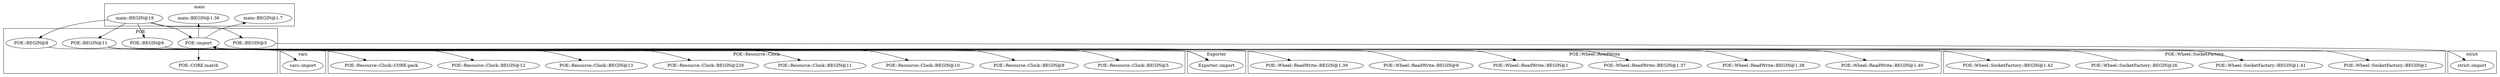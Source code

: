 digraph {
graph [overlap=false]
subgraph cluster_POE {
	label="POE";
	"POE::BEGIN@8";
	"POE::CORE:match";
	"POE::BEGIN@11";
	"POE::import";
	"POE::BEGIN@5";
	"POE::BEGIN@6";
}
subgraph cluster_POE_Wheel_ReadWrite {
	label="POE::Wheel::ReadWrite";
	"POE::Wheel::ReadWrite::BEGIN@1.37";
	"POE::Wheel::ReadWrite::BEGIN@1";
	"POE::Wheel::ReadWrite::BEGIN@9";
	"POE::Wheel::ReadWrite::BEGIN@1.39";
	"POE::Wheel::ReadWrite::BEGIN@1.40";
	"POE::Wheel::ReadWrite::BEGIN@1.38";
}
subgraph cluster_POE_Resource_Clock {
	label="POE::Resource::Clock";
	"POE::Resource::Clock::BEGIN@220";
	"POE::Resource::Clock::BEGIN@13";
	"POE::Resource::Clock::BEGIN@12";
	"POE::Resource::Clock::CORE:pack";
	"POE::Resource::Clock::BEGIN@5";
	"POE::Resource::Clock::BEGIN@8";
	"POE::Resource::Clock::BEGIN@10";
	"POE::Resource::Clock::BEGIN@11";
}
subgraph cluster_strict {
	label="strict";
	"strict::import";
}
subgraph cluster_main {
	label="main";
	"main::BEGIN@1.36";
	"main::BEGIN@19";
	"main::BEGIN@1.7";
}
subgraph cluster_Exporter {
	label="Exporter";
	"Exporter::import";
}
subgraph cluster_vars {
	label="vars";
	"vars::import";
}
subgraph cluster_POE_Wheel_SocketFactory {
	label="POE::Wheel::SocketFactory";
	"POE::Wheel::SocketFactory::BEGIN@1";
	"POE::Wheel::SocketFactory::BEGIN@1.41";
	"POE::Wheel::SocketFactory::BEGIN@26";
	"POE::Wheel::SocketFactory::BEGIN@1.42";
}
"POE::BEGIN@11" -> "POE::Resource::Clock::BEGIN@12";
"POE::BEGIN@8" -> "vars::import";
"POE::import" -> "POE::Wheel::SocketFactory::BEGIN@1";
"POE::BEGIN@11" -> "POE::Resource::Clock::BEGIN@13";
"main::BEGIN@19" -> "POE::BEGIN@6";
"main::BEGIN@19" -> "POE::BEGIN@5";
"POE::import" -> "POE::Wheel::ReadWrite::BEGIN@1.38";
"POE::BEGIN@11" -> "POE::Resource::Clock::BEGIN@11";
"POE::import" -> "POE::Wheel::SocketFactory::BEGIN@1.41";
"POE::BEGIN@11" -> "POE::Resource::Clock::BEGIN@10";
"POE::import" -> "POE::Wheel::ReadWrite::BEGIN@1.37";
"POE::BEGIN@11" -> "POE::Resource::Clock::BEGIN@5";
"POE::BEGIN@11" -> "POE::Resource::Clock::BEGIN@8";
"main::BEGIN@19" -> "POE::BEGIN@8";
"POE::import" -> "POE::Wheel::ReadWrite::BEGIN@1.39";
"POE::BEGIN@6" -> "Exporter::import";
"POE::BEGIN@11" -> "Exporter::import";
"POE::BEGIN@11" -> "POE::Resource::Clock::CORE:pack";
"POE::import" -> "POE::CORE:match";
"main::BEGIN@19" -> "POE::import";
"POE::Wheel::SocketFactory::BEGIN@26" -> "POE::import";
"POE::Wheel::ReadWrite::BEGIN@9" -> "POE::import";
"POE::import" -> "main::BEGIN@1.7";
"POE::import" -> "POE::Wheel::ReadWrite::BEGIN@1.40";
"POE::import" -> "POE::Wheel::ReadWrite::BEGIN@1";
"POE::import" -> "main::BEGIN@1.36";
"main::BEGIN@19" -> "POE::BEGIN@11";
"POE::import" -> "POE::Wheel::SocketFactory::BEGIN@1.42";
"POE::BEGIN@5" -> "strict::import";
"POE::BEGIN@11" -> "POE::Resource::Clock::BEGIN@220";
}

